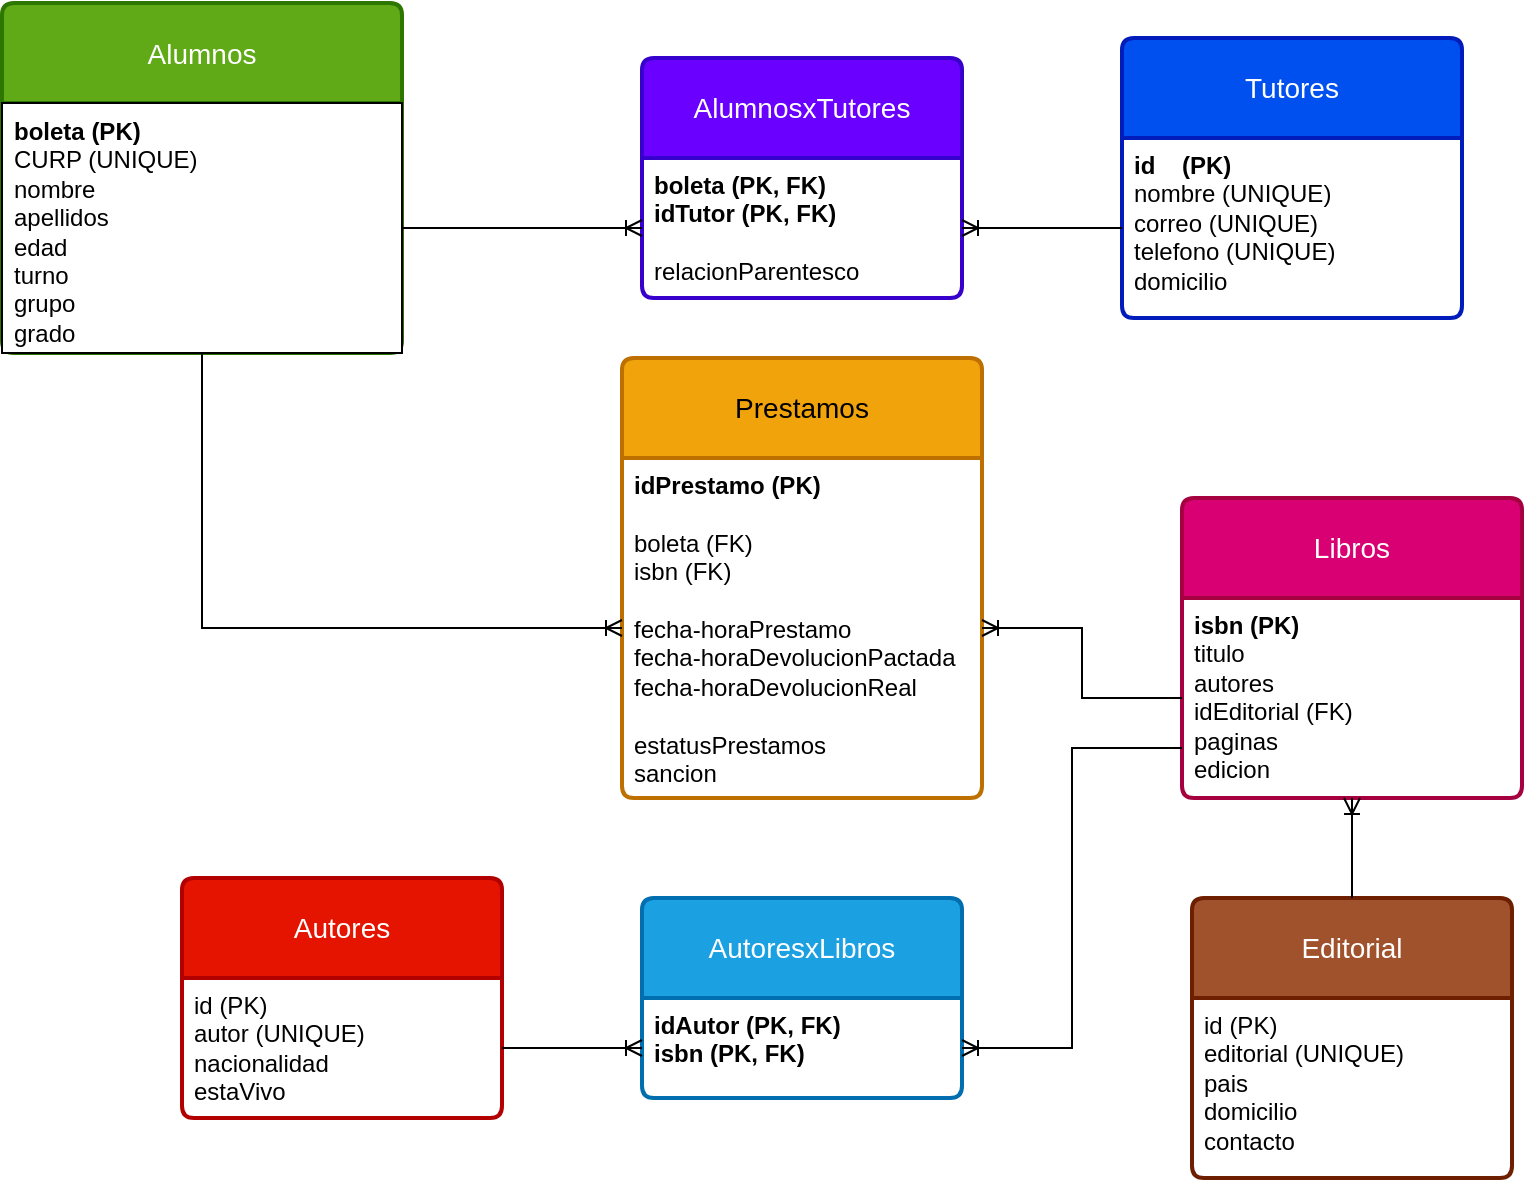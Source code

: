 <mxfile version="21.3.2" type="github">
  <diagram name="Página-1" id="MlwSEvB8SLzc_NFKOob_">
    <mxGraphModel dx="1430" dy="514" grid="1" gridSize="10" guides="1" tooltips="1" connect="1" arrows="1" fold="1" page="1" pageScale="1" pageWidth="827" pageHeight="1169" math="0" shadow="0">
      <root>
        <mxCell id="0" />
        <mxCell id="1" parent="0" />
        <mxCell id="h_FY4Y21ifxHw4FSX8ro-1" value="&lt;div&gt;Alumnos&lt;/div&gt;" style="swimlane;childLayout=stackLayout;horizontal=1;startSize=50;horizontalStack=0;rounded=1;fontSize=14;fontStyle=0;strokeWidth=2;resizeParent=0;resizeLast=1;shadow=0;dashed=0;align=center;arcSize=4;whiteSpace=wrap;html=1;fillColor=#60a917;fontColor=#ffffff;strokeColor=#2D7600;" vertex="1" parent="1">
          <mxGeometry x="40" y="2.5" width="200" height="175" as="geometry" />
        </mxCell>
        <mxCell id="h_FY4Y21ifxHw4FSX8ro-2" value="&lt;div&gt;&lt;b&gt;boleta&lt;/b&gt;&lt;span style=&quot;white-space: pre;&quot;&gt; &lt;/span&gt;&lt;b&gt;(PK)&lt;/b&gt;&lt;br&gt;&lt;/div&gt;&lt;div&gt;CURP&lt;span style=&quot;white-space: pre;&quot;&gt; &lt;/span&gt;(UNIQUE)&lt;br&gt;&lt;/div&gt;&lt;div&gt;nombre&lt;/div&gt;&lt;div&gt;apellidos&lt;/div&gt;&lt;div&gt;edad&lt;/div&gt;&lt;div&gt;turno&lt;/div&gt;&lt;div&gt;grupo&lt;/div&gt;&lt;div&gt;grado&lt;br&gt;&lt;/div&gt;" style="align=left;spacingLeft=4;fontSize=12;verticalAlign=top;resizable=0;rotatable=0;part=1;html=1;" vertex="1" parent="h_FY4Y21ifxHw4FSX8ro-1">
          <mxGeometry y="50" width="200" height="125" as="geometry" />
        </mxCell>
        <mxCell id="h_FY4Y21ifxHw4FSX8ro-3" value="Tutores" style="swimlane;childLayout=stackLayout;horizontal=1;startSize=50;horizontalStack=0;rounded=1;fontSize=14;fontStyle=0;strokeWidth=2;resizeParent=0;resizeLast=1;shadow=0;dashed=0;align=center;arcSize=4;whiteSpace=wrap;html=1;fillColor=#0050ef;fontColor=#ffffff;strokeColor=#001DBC;" vertex="1" parent="1">
          <mxGeometry x="600" y="20" width="170" height="140" as="geometry" />
        </mxCell>
        <mxCell id="h_FY4Y21ifxHw4FSX8ro-4" value="&lt;div&gt;&lt;b&gt;id&lt;span style=&quot;&quot;&gt;&lt;span style=&quot;white-space: pre;&quot;&gt;&amp;nbsp;&amp;nbsp;&amp;nbsp;&amp;nbsp;&lt;/span&gt;&lt;/span&gt;(PK)&lt;/b&gt;&lt;/div&gt;&lt;div&gt;nombre (UNIQUE)&lt;span style=&quot;&quot;&gt;&lt;span style=&quot;white-space: pre;&quot;&gt;&amp;nbsp;&amp;nbsp;&amp;nbsp;&amp;nbsp;&lt;/span&gt;&lt;/span&gt;&lt;br&gt;&lt;/div&gt;&lt;div&gt;correo&lt;span style=&quot;white-space: pre;&quot;&gt; &lt;/span&gt;(UNIQUE)&lt;br&gt;&lt;/div&gt;&lt;div&gt;telefono&lt;span style=&quot;white-space: pre;&quot;&gt; &lt;/span&gt;(UNIQUE)&lt;/div&gt;&lt;div&gt;domicilio&lt;br&gt;&lt;/div&gt;" style="align=left;strokeColor=none;fillColor=none;spacingLeft=4;fontSize=12;verticalAlign=top;resizable=0;rotatable=0;part=1;html=1;" vertex="1" parent="h_FY4Y21ifxHw4FSX8ro-3">
          <mxGeometry y="50" width="170" height="90" as="geometry" />
        </mxCell>
        <mxCell id="h_FY4Y21ifxHw4FSX8ro-8" value="AlumnosxTutores" style="swimlane;childLayout=stackLayout;horizontal=1;startSize=50;horizontalStack=0;rounded=1;fontSize=14;fontStyle=0;strokeWidth=2;resizeParent=0;resizeLast=1;shadow=0;dashed=0;align=center;arcSize=4;whiteSpace=wrap;html=1;fillColor=#6a00ff;fontColor=#ffffff;strokeColor=#3700CC;" vertex="1" parent="1">
          <mxGeometry x="360" y="30" width="160" height="120" as="geometry" />
        </mxCell>
        <mxCell id="h_FY4Y21ifxHw4FSX8ro-9" value="&lt;div&gt;&lt;b&gt;boleta&lt;span style=&quot;white-space: pre;&quot;&gt; &lt;/span&gt;(PK, FK)&lt;br&gt;&lt;/b&gt;&lt;/div&gt;&lt;div&gt;&lt;b&gt;idTutor&lt;span style=&quot;white-space: pre;&quot;&gt; &lt;/span&gt;(PK, FK)&lt;/b&gt;&lt;/div&gt;&lt;div&gt;&lt;b&gt;&lt;br&gt;&lt;/b&gt;&lt;/div&gt;&lt;div&gt;relacionParentesco&lt;br&gt;&lt;/div&gt;" style="align=left;strokeColor=none;fillColor=none;spacingLeft=4;fontSize=12;verticalAlign=top;resizable=0;rotatable=0;part=1;html=1;" vertex="1" parent="h_FY4Y21ifxHw4FSX8ro-8">
          <mxGeometry y="50" width="160" height="70" as="geometry" />
        </mxCell>
        <mxCell id="h_FY4Y21ifxHw4FSX8ro-10" value="" style="fontSize=12;html=1;endArrow=ERoneToMany;rounded=0;exitX=1;exitY=0.5;exitDx=0;exitDy=0;entryX=0;entryY=0.5;entryDx=0;entryDy=0;" edge="1" parent="1" source="h_FY4Y21ifxHw4FSX8ro-2" target="h_FY4Y21ifxHw4FSX8ro-9">
          <mxGeometry width="100" height="100" relative="1" as="geometry">
            <mxPoint x="260" y="300" as="sourcePoint" />
            <mxPoint x="360" y="200" as="targetPoint" />
          </mxGeometry>
        </mxCell>
        <mxCell id="h_FY4Y21ifxHw4FSX8ro-11" value="" style="fontSize=12;html=1;endArrow=ERoneToMany;rounded=0;exitX=0;exitY=0.5;exitDx=0;exitDy=0;entryX=1;entryY=0.5;entryDx=0;entryDy=0;" edge="1" parent="1" source="h_FY4Y21ifxHw4FSX8ro-4" target="h_FY4Y21ifxHw4FSX8ro-9">
          <mxGeometry width="100" height="100" relative="1" as="geometry">
            <mxPoint x="420" y="220" as="sourcePoint" />
            <mxPoint x="528" y="229" as="targetPoint" />
          </mxGeometry>
        </mxCell>
        <mxCell id="h_FY4Y21ifxHw4FSX8ro-12" value="&lt;div&gt;Libros&lt;/div&gt;" style="swimlane;childLayout=stackLayout;horizontal=1;startSize=50;horizontalStack=0;rounded=1;fontSize=14;fontStyle=0;strokeWidth=2;resizeParent=0;resizeLast=1;shadow=0;dashed=0;align=center;arcSize=4;whiteSpace=wrap;html=1;fillColor=#d80073;fontColor=#ffffff;strokeColor=#A50040;" vertex="1" parent="1">
          <mxGeometry x="630" y="250" width="170" height="150" as="geometry" />
        </mxCell>
        <mxCell id="h_FY4Y21ifxHw4FSX8ro-13" value="&lt;div&gt;&lt;b&gt;isbn&lt;span style=&quot;white-space: pre;&quot;&gt; &lt;/span&gt;(PK)&lt;/b&gt;&lt;/div&gt;&lt;div&gt;titulo&lt;/div&gt;&lt;div&gt;autores&lt;span style=&quot;white-space: pre;&quot;&gt; &lt;/span&gt;&lt;/div&gt;&lt;div&gt;idEditorial&lt;span style=&quot;white-space: pre;&quot;&gt; &lt;/span&gt;(FK)&lt;br&gt;&lt;/div&gt;&lt;div&gt;paginas&lt;/div&gt;&lt;div&gt;edicion&lt;br&gt;&lt;/div&gt;" style="align=left;strokeColor=none;fillColor=none;spacingLeft=4;fontSize=12;verticalAlign=top;resizable=0;rotatable=0;part=1;html=1;" vertex="1" parent="h_FY4Y21ifxHw4FSX8ro-12">
          <mxGeometry y="50" width="170" height="100" as="geometry" />
        </mxCell>
        <mxCell id="h_FY4Y21ifxHw4FSX8ro-14" value="Prestamos" style="swimlane;childLayout=stackLayout;horizontal=1;startSize=50;horizontalStack=0;rounded=1;fontSize=14;fontStyle=0;strokeWidth=2;resizeParent=0;resizeLast=1;shadow=0;dashed=0;align=center;arcSize=4;whiteSpace=wrap;html=1;fillColor=#f0a30a;fontColor=#000000;strokeColor=#BD7000;" vertex="1" parent="1">
          <mxGeometry x="350" y="180" width="180" height="220" as="geometry" />
        </mxCell>
        <mxCell id="h_FY4Y21ifxHw4FSX8ro-15" value="&lt;div&gt;&lt;b&gt;idPrestamo (PK)&lt;br&gt;&lt;/b&gt;&lt;/div&gt;&lt;div&gt;&lt;b&gt;&lt;br&gt;&lt;/b&gt;&lt;/div&gt;&lt;div&gt;boleta&lt;span style=&quot;white-space: pre;&quot;&gt; &lt;/span&gt;(FK)&lt;/div&gt;&lt;div&gt;isbn&lt;span style=&quot;white-space: pre;&quot;&gt; &lt;/span&gt;(FK)&lt;/div&gt;&lt;div&gt;&lt;br&gt;&lt;/div&gt;&lt;div&gt;fecha-horaPrestamo&lt;/div&gt;&lt;div&gt;fecha-horaDevolucionPactada&lt;br&gt;&lt;/div&gt;&lt;div&gt;fecha-horaDevolucionReal&lt;/div&gt;&lt;div&gt;&lt;br&gt;&lt;/div&gt;&lt;div&gt;estatusPrestamos&lt;/div&gt;&lt;div&gt;sancion&lt;br&gt;&lt;/div&gt;" style="align=left;strokeColor=none;fillColor=none;spacingLeft=4;fontSize=12;verticalAlign=top;resizable=0;rotatable=0;part=1;html=1;" vertex="1" parent="h_FY4Y21ifxHw4FSX8ro-14">
          <mxGeometry y="50" width="180" height="170" as="geometry" />
        </mxCell>
        <mxCell id="h_FY4Y21ifxHw4FSX8ro-16" value="" style="edgeStyle=orthogonalEdgeStyle;fontSize=12;html=1;endArrow=ERoneToMany;rounded=0;exitX=0.5;exitY=1;exitDx=0;exitDy=0;entryX=0;entryY=0.5;entryDx=0;entryDy=0;" edge="1" parent="1" source="h_FY4Y21ifxHw4FSX8ro-1" target="h_FY4Y21ifxHw4FSX8ro-15">
          <mxGeometry width="100" height="100" relative="1" as="geometry">
            <mxPoint x="122" y="255" as="sourcePoint" />
            <mxPoint x="240" y="264" as="targetPoint" />
          </mxGeometry>
        </mxCell>
        <mxCell id="h_FY4Y21ifxHw4FSX8ro-17" value="" style="edgeStyle=orthogonalEdgeStyle;fontSize=12;html=1;endArrow=ERoneToMany;rounded=0;exitX=0;exitY=0.5;exitDx=0;exitDy=0;entryX=1;entryY=0.5;entryDx=0;entryDy=0;" edge="1" parent="1" source="h_FY4Y21ifxHw4FSX8ro-13" target="h_FY4Y21ifxHw4FSX8ro-15">
          <mxGeometry width="100" height="100" relative="1" as="geometry">
            <mxPoint x="670" y="329.66" as="sourcePoint" />
            <mxPoint x="570" y="329.66" as="targetPoint" />
          </mxGeometry>
        </mxCell>
        <mxCell id="h_FY4Y21ifxHw4FSX8ro-18" value="Editorial" style="swimlane;childLayout=stackLayout;horizontal=1;startSize=50;horizontalStack=0;rounded=1;fontSize=14;fontStyle=0;strokeWidth=2;resizeParent=0;resizeLast=1;shadow=0;dashed=0;align=center;arcSize=4;whiteSpace=wrap;html=1;fillColor=#a0522d;strokeColor=#6D1F00;fontColor=#ffffff;" vertex="1" parent="1">
          <mxGeometry x="635" y="450" width="160" height="140" as="geometry" />
        </mxCell>
        <mxCell id="h_FY4Y21ifxHw4FSX8ro-19" value="&lt;div&gt;id&lt;span style=&quot;white-space: pre;&quot;&gt; &lt;/span&gt;(PK)&lt;/div&gt;&lt;div&gt;editorial&lt;span style=&quot;white-space: pre;&quot;&gt; (&lt;/span&gt;UNIQUE)&lt;/div&gt;&lt;div&gt;pais&lt;/div&gt;&lt;div&gt;domicilio&lt;/div&gt;&lt;div&gt;contacto&lt;br&gt;&lt;/div&gt;" style="align=left;strokeColor=none;fillColor=none;spacingLeft=4;fontSize=12;verticalAlign=top;resizable=0;rotatable=0;part=1;html=1;" vertex="1" parent="h_FY4Y21ifxHw4FSX8ro-18">
          <mxGeometry y="50" width="160" height="90" as="geometry" />
        </mxCell>
        <mxCell id="h_FY4Y21ifxHw4FSX8ro-21" value="" style="fontSize=12;html=1;endArrow=ERoneToMany;rounded=0;entryX=0.5;entryY=1;entryDx=0;entryDy=0;exitX=0.5;exitY=0;exitDx=0;exitDy=0;" edge="1" parent="1" source="h_FY4Y21ifxHw4FSX8ro-18" target="h_FY4Y21ifxHw4FSX8ro-13">
          <mxGeometry width="100" height="100" relative="1" as="geometry">
            <mxPoint x="520" y="555" as="sourcePoint" />
            <mxPoint x="530" y="490" as="targetPoint" />
          </mxGeometry>
        </mxCell>
        <mxCell id="h_FY4Y21ifxHw4FSX8ro-23" value="Autores" style="swimlane;childLayout=stackLayout;horizontal=1;startSize=50;horizontalStack=0;rounded=1;fontSize=14;fontStyle=0;strokeWidth=2;resizeParent=0;resizeLast=1;shadow=0;dashed=0;align=center;arcSize=4;whiteSpace=wrap;html=1;fillColor=#e51400;fontColor=#ffffff;strokeColor=#B20000;" vertex="1" parent="1">
          <mxGeometry x="130" y="440" width="160" height="120" as="geometry" />
        </mxCell>
        <mxCell id="h_FY4Y21ifxHw4FSX8ro-24" value="&lt;div&gt;id&lt;span style=&quot;white-space: pre;&quot;&gt; &lt;/span&gt;(PK)&lt;/div&gt;&lt;div&gt;autor&lt;span style=&quot;white-space: pre;&quot;&gt; &lt;/span&gt;(UNIQUE)&lt;/div&gt;&lt;div&gt;nacionalidad&lt;/div&gt;&lt;div&gt;estaVivo&lt;br&gt;&lt;/div&gt;" style="align=left;strokeColor=none;fillColor=none;spacingLeft=4;fontSize=12;verticalAlign=top;resizable=0;rotatable=0;part=1;html=1;" vertex="1" parent="h_FY4Y21ifxHw4FSX8ro-23">
          <mxGeometry y="50" width="160" height="70" as="geometry" />
        </mxCell>
        <mxCell id="h_FY4Y21ifxHw4FSX8ro-25" value="AutoresxLibros" style="swimlane;childLayout=stackLayout;horizontal=1;startSize=50;horizontalStack=0;rounded=1;fontSize=14;fontStyle=0;strokeWidth=2;resizeParent=0;resizeLast=1;shadow=0;dashed=0;align=center;arcSize=4;whiteSpace=wrap;html=1;fillColor=#1ba1e2;fontColor=#ffffff;strokeColor=#006EAF;" vertex="1" parent="1">
          <mxGeometry x="360" y="450" width="160" height="100" as="geometry">
            <mxRectangle x="390" y="460" width="130" height="50" as="alternateBounds" />
          </mxGeometry>
        </mxCell>
        <mxCell id="h_FY4Y21ifxHw4FSX8ro-26" value="&lt;div&gt;&lt;b&gt;idAutor&lt;span style=&quot;white-space: pre;&quot;&gt; &lt;/span&gt;(PK, FK)&lt;/b&gt;&lt;/div&gt;&lt;div&gt;&lt;b&gt;isbn&lt;span style=&quot;white-space: pre;&quot;&gt; &lt;/span&gt;(PK, FK)&lt;/b&gt;&lt;br&gt;&lt;/div&gt;" style="align=left;strokeColor=none;fillColor=none;spacingLeft=4;fontSize=12;verticalAlign=top;resizable=0;rotatable=0;part=1;html=1;" vertex="1" parent="h_FY4Y21ifxHw4FSX8ro-25">
          <mxGeometry y="50" width="160" height="50" as="geometry" />
        </mxCell>
        <mxCell id="h_FY4Y21ifxHw4FSX8ro-27" value="" style="fontSize=12;html=1;endArrow=ERoneToMany;rounded=0;exitX=1;exitY=0.5;exitDx=0;exitDy=0;entryX=0;entryY=0.5;entryDx=0;entryDy=0;" edge="1" parent="1" source="h_FY4Y21ifxHw4FSX8ro-24" target="h_FY4Y21ifxHw4FSX8ro-26">
          <mxGeometry width="100" height="100" relative="1" as="geometry">
            <mxPoint x="320" y="500" as="sourcePoint" />
            <mxPoint x="420" y="400" as="targetPoint" />
          </mxGeometry>
        </mxCell>
        <mxCell id="h_FY4Y21ifxHw4FSX8ro-28" value="" style="edgeStyle=orthogonalEdgeStyle;fontSize=12;html=1;endArrow=ERoneToMany;rounded=0;exitX=0;exitY=0.75;exitDx=0;exitDy=0;entryX=1;entryY=0.5;entryDx=0;entryDy=0;" edge="1" parent="1" source="h_FY4Y21ifxHw4FSX8ro-13" target="h_FY4Y21ifxHw4FSX8ro-26">
          <mxGeometry width="100" height="100" relative="1" as="geometry">
            <mxPoint x="320" y="565" as="sourcePoint" />
            <mxPoint x="407" y="550" as="targetPoint" />
            <Array as="points">
              <mxPoint x="575" y="375" />
              <mxPoint x="575" y="525" />
            </Array>
          </mxGeometry>
        </mxCell>
      </root>
    </mxGraphModel>
  </diagram>
</mxfile>
